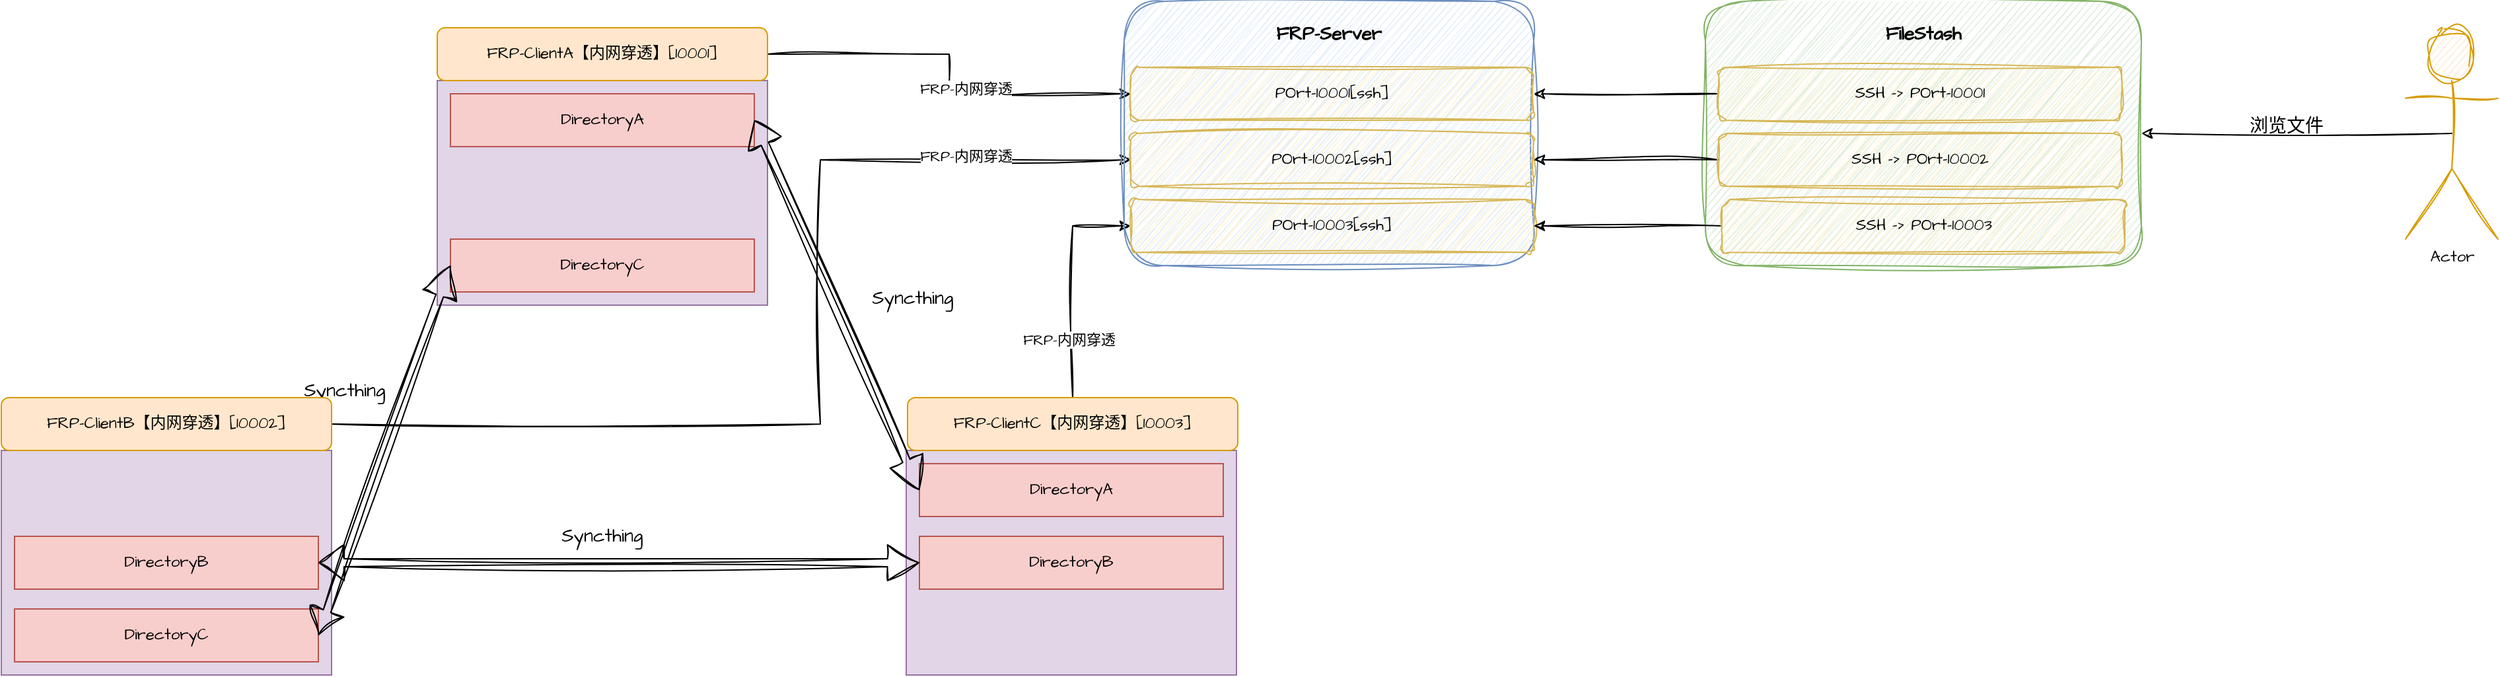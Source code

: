 <mxfile version="25.0.3">
  <diagram name="第 1 页" id="W1NaZzGZs_vzOwhi8Zwm">
    <mxGraphModel dx="1466" dy="929" grid="1" gridSize="10" guides="1" tooltips="1" connect="1" arrows="1" fold="1" page="1" pageScale="1" pageWidth="3200" pageHeight="2400" math="0" shadow="0">
      <root>
        <mxCell id="0" />
        <mxCell id="1" parent="0" />
        <mxCell id="Ddw5Nik--lQp2w7nQWTA-5" value="" style="rounded=0;whiteSpace=wrap;html=1;hachureGap=4;fontFamily=Architects Daughter;fontSource=https%3A%2F%2Ffonts.googleapis.com%2Fcss%3Ffamily%3DArchitects%2BDaughter;fillColor=#e1d5e7;strokeColor=#9673a6;" vertex="1" parent="1">
          <mxGeometry x="1120" y="680" width="250" height="170" as="geometry" />
        </mxCell>
        <mxCell id="Ddw5Nik--lQp2w7nQWTA-7" value="DirectoryA" style="rounded=0;whiteSpace=wrap;html=1;hachureGap=4;fontFamily=Architects Daughter;fontSource=https%3A%2F%2Ffonts.googleapis.com%2Fcss%3Ffamily%3DArchitects%2BDaughter;fillColor=#f8cecc;strokeColor=#b85450;" vertex="1" parent="1">
          <mxGeometry x="1130" y="690" width="230" height="40" as="geometry" />
        </mxCell>
        <mxCell id="Ddw5Nik--lQp2w7nQWTA-9" value="DirectoryC" style="rounded=0;whiteSpace=wrap;html=1;hachureGap=4;fontFamily=Architects Daughter;fontSource=https%3A%2F%2Ffonts.googleapis.com%2Fcss%3Ffamily%3DArchitects%2BDaughter;fillColor=#f8cecc;strokeColor=#b85450;" vertex="1" parent="1">
          <mxGeometry x="1130" y="800" width="230" height="40" as="geometry" />
        </mxCell>
        <mxCell id="Ddw5Nik--lQp2w7nQWTA-10" value="" style="rounded=0;whiteSpace=wrap;html=1;hachureGap=4;fontFamily=Architects Daughter;fontSource=https%3A%2F%2Ffonts.googleapis.com%2Fcss%3Ffamily%3DArchitects%2BDaughter;fillColor=#e1d5e7;strokeColor=#9673a6;" vertex="1" parent="1">
          <mxGeometry x="790" y="960" width="250" height="170" as="geometry" />
        </mxCell>
        <mxCell id="Ddw5Nik--lQp2w7nQWTA-12" value="DirectoryB" style="rounded=0;whiteSpace=wrap;html=1;hachureGap=4;fontFamily=Architects Daughter;fontSource=https%3A%2F%2Ffonts.googleapis.com%2Fcss%3Ffamily%3DArchitects%2BDaughter;fillColor=#f8cecc;strokeColor=#b85450;" vertex="1" parent="1">
          <mxGeometry x="800" y="1025" width="230" height="40" as="geometry" />
        </mxCell>
        <mxCell id="Ddw5Nik--lQp2w7nQWTA-13" value="DirectoryC" style="rounded=0;whiteSpace=wrap;html=1;hachureGap=4;fontFamily=Architects Daughter;fontSource=https%3A%2F%2Ffonts.googleapis.com%2Fcss%3Ffamily%3DArchitects%2BDaughter;fillColor=#f8cecc;strokeColor=#b85450;" vertex="1" parent="1">
          <mxGeometry x="800" y="1080" width="230" height="40" as="geometry" />
        </mxCell>
        <mxCell id="Ddw5Nik--lQp2w7nQWTA-14" value="" style="rounded=0;whiteSpace=wrap;html=1;hachureGap=4;fontFamily=Architects Daughter;fontSource=https%3A%2F%2Ffonts.googleapis.com%2Fcss%3Ffamily%3DArchitects%2BDaughter;fillColor=#e1d5e7;strokeColor=#9673a6;" vertex="1" parent="1">
          <mxGeometry x="1475" y="960" width="250" height="170" as="geometry" />
        </mxCell>
        <mxCell id="Ddw5Nik--lQp2w7nQWTA-15" value="DirectoryA" style="rounded=0;whiteSpace=wrap;html=1;hachureGap=4;fontFamily=Architects Daughter;fontSource=https%3A%2F%2Ffonts.googleapis.com%2Fcss%3Ffamily%3DArchitects%2BDaughter;fillColor=#f8cecc;strokeColor=#b85450;" vertex="1" parent="1">
          <mxGeometry x="1485" y="970" width="230" height="40" as="geometry" />
        </mxCell>
        <mxCell id="Ddw5Nik--lQp2w7nQWTA-16" value="DirectoryB" style="rounded=0;whiteSpace=wrap;html=1;hachureGap=4;fontFamily=Architects Daughter;fontSource=https%3A%2F%2Ffonts.googleapis.com%2Fcss%3Ffamily%3DArchitects%2BDaughter;fillColor=#f8cecc;strokeColor=#b85450;" vertex="1" parent="1">
          <mxGeometry x="1485" y="1025" width="230" height="40" as="geometry" />
        </mxCell>
        <mxCell id="Ddw5Nik--lQp2w7nQWTA-18" value="" style="shape=flexArrow;endArrow=classic;startArrow=classic;html=1;rounded=0;sketch=1;hachureGap=4;jiggle=2;curveFitting=1;fontFamily=Architects Daughter;fontSource=https%3A%2F%2Ffonts.googleapis.com%2Fcss%3Ffamily%3DArchitects%2BDaughter;width=6;endSize=7.56;entryX=0;entryY=0.5;entryDx=0;entryDy=0;exitX=1;exitY=0.5;exitDx=0;exitDy=0;" edge="1" parent="1" source="Ddw5Nik--lQp2w7nQWTA-13" target="Ddw5Nik--lQp2w7nQWTA-9">
          <mxGeometry width="100" height="100" relative="1" as="geometry">
            <mxPoint x="1030" y="1102" as="sourcePoint" />
            <mxPoint x="1460" y="1098" as="targetPoint" />
          </mxGeometry>
        </mxCell>
        <mxCell id="Ddw5Nik--lQp2w7nQWTA-19" value="" style="shape=flexArrow;endArrow=classic;startArrow=classic;html=1;rounded=0;sketch=1;hachureGap=4;jiggle=2;curveFitting=1;fontFamily=Architects Daughter;fontSource=https%3A%2F%2Ffonts.googleapis.com%2Fcss%3Ffamily%3DArchitects%2BDaughter;width=6;endSize=7.56;entryX=0;entryY=0.5;entryDx=0;entryDy=0;exitX=1;exitY=0.5;exitDx=0;exitDy=0;" edge="1" parent="1" source="Ddw5Nik--lQp2w7nQWTA-12" target="Ddw5Nik--lQp2w7nQWTA-16">
          <mxGeometry width="100" height="100" relative="1" as="geometry">
            <mxPoint x="1100" y="1120" as="sourcePoint" />
            <mxPoint x="1200" y="840" as="targetPoint" />
          </mxGeometry>
        </mxCell>
        <mxCell id="Ddw5Nik--lQp2w7nQWTA-20" value="" style="shape=flexArrow;endArrow=classic;startArrow=classic;html=1;rounded=0;sketch=1;hachureGap=4;jiggle=2;curveFitting=1;fontFamily=Architects Daughter;fontSource=https%3A%2F%2Ffonts.googleapis.com%2Fcss%3Ffamily%3DArchitects%2BDaughter;width=6;endSize=7.56;exitX=1;exitY=0.5;exitDx=0;exitDy=0;entryX=0;entryY=0.5;entryDx=0;entryDy=0;" edge="1" parent="1" source="Ddw5Nik--lQp2w7nQWTA-7" target="Ddw5Nik--lQp2w7nQWTA-15">
          <mxGeometry width="100" height="100" relative="1" as="geometry">
            <mxPoint x="1210" y="760" as="sourcePoint" />
            <mxPoint x="1665" y="760" as="targetPoint" />
          </mxGeometry>
        </mxCell>
        <mxCell id="Ddw5Nik--lQp2w7nQWTA-21" value="&lt;font style=&quot;font-size: 14px;&quot;&gt;Syncthing&lt;/font&gt;" style="text;html=1;align=center;verticalAlign=middle;whiteSpace=wrap;rounded=0;fontFamily=Architects Daughter;fontSource=https%3A%2F%2Ffonts.googleapis.com%2Fcss%3Ffamily%3DArchitects%2BDaughter;" vertex="1" parent="1">
          <mxGeometry x="1010" y="900" width="80" height="30" as="geometry" />
        </mxCell>
        <mxCell id="Ddw5Nik--lQp2w7nQWTA-23" value="&lt;font style=&quot;font-size: 14px;&quot;&gt;Syncthing&lt;/font&gt;" style="text;html=1;align=center;verticalAlign=middle;whiteSpace=wrap;rounded=0;fontFamily=Architects Daughter;fontSource=https%3A%2F%2Ffonts.googleapis.com%2Fcss%3Ffamily%3DArchitects%2BDaughter;" vertex="1" parent="1">
          <mxGeometry x="1205" y="1010" width="80" height="30" as="geometry" />
        </mxCell>
        <mxCell id="Ddw5Nik--lQp2w7nQWTA-24" value="&lt;font style=&quot;font-size: 14px;&quot;&gt;Syncthing&lt;/font&gt;" style="text;html=1;align=center;verticalAlign=middle;whiteSpace=wrap;rounded=0;fontFamily=Architects Daughter;fontSource=https%3A%2F%2Ffonts.googleapis.com%2Fcss%3Ffamily%3DArchitects%2BDaughter;" vertex="1" parent="1">
          <mxGeometry x="1440" y="830" width="80" height="30" as="geometry" />
        </mxCell>
        <mxCell id="Ddw5Nik--lQp2w7nQWTA-41" style="edgeStyle=orthogonalEdgeStyle;rounded=0;sketch=1;hachureGap=4;jiggle=2;curveFitting=1;orthogonalLoop=1;jettySize=auto;html=1;exitX=1;exitY=0.5;exitDx=0;exitDy=0;fontFamily=Architects Daughter;fontSource=https%3A%2F%2Ffonts.googleapis.com%2Fcss%3Ffamily%3DArchitects%2BDaughter;" edge="1" parent="1" source="Ddw5Nik--lQp2w7nQWTA-32" target="Ddw5Nik--lQp2w7nQWTA-38">
          <mxGeometry relative="1" as="geometry" />
        </mxCell>
        <mxCell id="Ddw5Nik--lQp2w7nQWTA-44" value="FRP-内网穿透" style="edgeLabel;html=1;align=center;verticalAlign=middle;resizable=0;points=[];sketch=1;hachureGap=4;jiggle=2;curveFitting=1;fontFamily=Architects Daughter;fontSource=https%3A%2F%2Ffonts.googleapis.com%2Fcss%3Ffamily%3DArchitects%2BDaughter;" vertex="1" connectable="0" parent="Ddw5Nik--lQp2w7nQWTA-41">
          <mxGeometry x="0.18" y="4" relative="1" as="geometry">
            <mxPoint as="offset" />
          </mxGeometry>
        </mxCell>
        <mxCell id="Ddw5Nik--lQp2w7nQWTA-32" value="FRP-ClientA【内网穿透】[10001]" style="rounded=1;whiteSpace=wrap;html=1;hachureGap=4;fontFamily=Architects Daughter;fontSource=https%3A%2F%2Ffonts.googleapis.com%2Fcss%3Ffamily%3DArchitects%2BDaughter;fillColor=#ffe6cc;strokeColor=#d79b00;" vertex="1" parent="1">
          <mxGeometry x="1120" y="640" width="250" height="40" as="geometry" />
        </mxCell>
        <mxCell id="Ddw5Nik--lQp2w7nQWTA-42" style="edgeStyle=orthogonalEdgeStyle;rounded=0;sketch=1;hachureGap=4;jiggle=2;curveFitting=1;orthogonalLoop=1;jettySize=auto;html=1;exitX=1;exitY=0.5;exitDx=0;exitDy=0;entryX=0;entryY=0.5;entryDx=0;entryDy=0;fontFamily=Architects Daughter;fontSource=https%3A%2F%2Ffonts.googleapis.com%2Fcss%3Ffamily%3DArchitects%2BDaughter;" edge="1" parent="1" source="Ddw5Nik--lQp2w7nQWTA-33" target="Ddw5Nik--lQp2w7nQWTA-39">
          <mxGeometry relative="1" as="geometry">
            <Array as="points">
              <mxPoint x="1410" y="940" />
              <mxPoint x="1410" y="740" />
            </Array>
          </mxGeometry>
        </mxCell>
        <mxCell id="Ddw5Nik--lQp2w7nQWTA-45" value="FRP-内网穿透" style="edgeLabel;html=1;align=center;verticalAlign=middle;resizable=0;points=[];sketch=1;hachureGap=4;jiggle=2;curveFitting=1;fontFamily=Architects Daughter;fontSource=https%3A%2F%2Ffonts.googleapis.com%2Fcss%3Ffamily%3DArchitects%2BDaughter;" vertex="1" connectable="0" parent="Ddw5Nik--lQp2w7nQWTA-42">
          <mxGeometry x="0.689" y="3" relative="1" as="geometry">
            <mxPoint as="offset" />
          </mxGeometry>
        </mxCell>
        <mxCell id="Ddw5Nik--lQp2w7nQWTA-33" value="FRP-ClientB【内网穿透】[10002]" style="rounded=1;whiteSpace=wrap;html=1;hachureGap=4;fontFamily=Architects Daughter;fontSource=https%3A%2F%2Ffonts.googleapis.com%2Fcss%3Ffamily%3DArchitects%2BDaughter;fillColor=#ffe6cc;strokeColor=#d79b00;" vertex="1" parent="1">
          <mxGeometry x="790" y="920" width="250" height="40" as="geometry" />
        </mxCell>
        <mxCell id="Ddw5Nik--lQp2w7nQWTA-43" style="edgeStyle=orthogonalEdgeStyle;rounded=0;sketch=1;hachureGap=4;jiggle=2;curveFitting=1;orthogonalLoop=1;jettySize=auto;html=1;exitX=0.5;exitY=0;exitDx=0;exitDy=0;entryX=0;entryY=0.5;entryDx=0;entryDy=0;fontFamily=Architects Daughter;fontSource=https%3A%2F%2Ffonts.googleapis.com%2Fcss%3Ffamily%3DArchitects%2BDaughter;" edge="1" parent="1" source="Ddw5Nik--lQp2w7nQWTA-34" target="Ddw5Nik--lQp2w7nQWTA-40">
          <mxGeometry relative="1" as="geometry" />
        </mxCell>
        <mxCell id="Ddw5Nik--lQp2w7nQWTA-46" value="FRP-内网穿透" style="edgeLabel;html=1;align=center;verticalAlign=middle;resizable=0;points=[];sketch=1;hachureGap=4;jiggle=2;curveFitting=1;fontFamily=Architects Daughter;fontSource=https%3A%2F%2Ffonts.googleapis.com%2Fcss%3Ffamily%3DArchitects%2BDaughter;" vertex="1" connectable="0" parent="Ddw5Nik--lQp2w7nQWTA-43">
          <mxGeometry x="-0.486" y="3" relative="1" as="geometry">
            <mxPoint as="offset" />
          </mxGeometry>
        </mxCell>
        <mxCell id="Ddw5Nik--lQp2w7nQWTA-34" value="FRP-ClientC【内网穿透】[10003]" style="rounded=1;whiteSpace=wrap;html=1;hachureGap=4;fontFamily=Architects Daughter;fontSource=https%3A%2F%2Ffonts.googleapis.com%2Fcss%3Ffamily%3DArchitects%2BDaughter;fillColor=#ffe6cc;strokeColor=#d79b00;" vertex="1" parent="1">
          <mxGeometry x="1476" y="920" width="250" height="40" as="geometry" />
        </mxCell>
        <mxCell id="Ddw5Nik--lQp2w7nQWTA-35" value="" style="rounded=1;whiteSpace=wrap;html=1;sketch=1;hachureGap=4;jiggle=2;curveFitting=1;fontFamily=Architects Daughter;fontSource=https%3A%2F%2Ffonts.googleapis.com%2Fcss%3Ffamily%3DArchitects%2BDaughter;fillColor=#dae8fc;strokeColor=#6c8ebf;" vertex="1" parent="1">
          <mxGeometry x="1640" y="620" width="310" height="200" as="geometry" />
        </mxCell>
        <mxCell id="Ddw5Nik--lQp2w7nQWTA-36" value="&lt;b&gt;&lt;font style=&quot;font-size: 14px;&quot;&gt;FRP-Server&lt;/font&gt;&lt;/b&gt;" style="text;html=1;align=center;verticalAlign=middle;whiteSpace=wrap;rounded=0;fontFamily=Architects Daughter;fontSource=https%3A%2F%2Ffonts.googleapis.com%2Fcss%3Ffamily%3DArchitects%2BDaughter;" vertex="1" parent="1">
          <mxGeometry x="1645" y="630" width="300" height="30" as="geometry" />
        </mxCell>
        <mxCell id="Ddw5Nik--lQp2w7nQWTA-38" value="POrt-10001[ssh]" style="rounded=1;whiteSpace=wrap;html=1;sketch=1;hachureGap=4;jiggle=2;curveFitting=1;fontFamily=Architects Daughter;fontSource=https%3A%2F%2Ffonts.googleapis.com%2Fcss%3Ffamily%3DArchitects%2BDaughter;fillColor=#fff2cc;strokeColor=#d6b656;" vertex="1" parent="1">
          <mxGeometry x="1645" y="670" width="305" height="40" as="geometry" />
        </mxCell>
        <mxCell id="Ddw5Nik--lQp2w7nQWTA-39" value="POrt-10002[ssh]" style="rounded=1;whiteSpace=wrap;html=1;sketch=1;hachureGap=4;jiggle=2;curveFitting=1;fontFamily=Architects Daughter;fontSource=https%3A%2F%2Ffonts.googleapis.com%2Fcss%3Ffamily%3DArchitects%2BDaughter;fillColor=#fff2cc;strokeColor=#d6b656;" vertex="1" parent="1">
          <mxGeometry x="1645" y="720" width="305" height="40" as="geometry" />
        </mxCell>
        <mxCell id="Ddw5Nik--lQp2w7nQWTA-40" value="POrt-10003[ssh]" style="rounded=1;whiteSpace=wrap;html=1;sketch=1;hachureGap=4;jiggle=2;curveFitting=1;fontFamily=Architects Daughter;fontSource=https%3A%2F%2Ffonts.googleapis.com%2Fcss%3Ffamily%3DArchitects%2BDaughter;fillColor=#fff2cc;strokeColor=#d6b656;" vertex="1" parent="1">
          <mxGeometry x="1645" y="770" width="305" height="40" as="geometry" />
        </mxCell>
        <mxCell id="Ddw5Nik--lQp2w7nQWTA-48" value="" style="rounded=1;whiteSpace=wrap;html=1;sketch=1;hachureGap=4;jiggle=2;curveFitting=1;fontFamily=Architects Daughter;fontSource=https%3A%2F%2Ffonts.googleapis.com%2Fcss%3Ffamily%3DArchitects%2BDaughter;fillColor=#d5e8d4;strokeColor=#82b366;" vertex="1" parent="1">
          <mxGeometry x="2080" y="620" width="330" height="200" as="geometry" />
        </mxCell>
        <mxCell id="Ddw5Nik--lQp2w7nQWTA-49" value="&lt;span style=&quot;font-size: 14px;&quot;&gt;&lt;b&gt;FileStash&lt;/b&gt;&lt;/span&gt;" style="text;html=1;align=center;verticalAlign=middle;whiteSpace=wrap;rounded=0;fontFamily=Architects Daughter;fontSource=https%3A%2F%2Ffonts.googleapis.com%2Fcss%3Ffamily%3DArchitects%2BDaughter;" vertex="1" parent="1">
          <mxGeometry x="2095" y="630" width="300" height="30" as="geometry" />
        </mxCell>
        <mxCell id="Ddw5Nik--lQp2w7nQWTA-53" style="edgeStyle=orthogonalEdgeStyle;rounded=0;sketch=1;hachureGap=4;jiggle=2;curveFitting=1;orthogonalLoop=1;jettySize=auto;html=1;exitX=0.5;exitY=0.5;exitDx=0;exitDy=0;exitPerimeter=0;entryX=1;entryY=0.5;entryDx=0;entryDy=0;fontFamily=Architects Daughter;fontSource=https%3A%2F%2Ffonts.googleapis.com%2Fcss%3Ffamily%3DArchitects%2BDaughter;" edge="1" parent="1" source="Ddw5Nik--lQp2w7nQWTA-50" target="Ddw5Nik--lQp2w7nQWTA-48">
          <mxGeometry relative="1" as="geometry" />
        </mxCell>
        <mxCell id="Ddw5Nik--lQp2w7nQWTA-50" value="Actor" style="shape=umlActor;verticalLabelPosition=bottom;verticalAlign=top;html=1;outlineConnect=0;sketch=1;hachureGap=4;jiggle=2;curveFitting=1;fontFamily=Architects Daughter;fontSource=https%3A%2F%2Ffonts.googleapis.com%2Fcss%3Ffamily%3DArchitects%2BDaughter;fillColor=#ffe6cc;strokeColor=#d79b00;" vertex="1" parent="1">
          <mxGeometry x="2610" y="640" width="70" height="160" as="geometry" />
        </mxCell>
        <mxCell id="Ddw5Nik--lQp2w7nQWTA-58" style="edgeStyle=orthogonalEdgeStyle;rounded=0;sketch=1;hachureGap=4;jiggle=2;curveFitting=1;orthogonalLoop=1;jettySize=auto;html=1;exitX=0;exitY=0.5;exitDx=0;exitDy=0;entryX=1;entryY=0.5;entryDx=0;entryDy=0;fontFamily=Architects Daughter;fontSource=https%3A%2F%2Ffonts.googleapis.com%2Fcss%3Ffamily%3DArchitects%2BDaughter;" edge="1" parent="1" source="Ddw5Nik--lQp2w7nQWTA-55" target="Ddw5Nik--lQp2w7nQWTA-38">
          <mxGeometry relative="1" as="geometry" />
        </mxCell>
        <mxCell id="Ddw5Nik--lQp2w7nQWTA-55" value="SSH -&amp;gt; POrt-10001" style="rounded=1;whiteSpace=wrap;html=1;sketch=1;hachureGap=4;jiggle=2;curveFitting=1;fontFamily=Architects Daughter;fontSource=https%3A%2F%2Ffonts.googleapis.com%2Fcss%3Ffamily%3DArchitects%2BDaughter;fillColor=#fff2cc;strokeColor=#d6b656;" vertex="1" parent="1">
          <mxGeometry x="2090" y="670" width="305" height="40" as="geometry" />
        </mxCell>
        <mxCell id="Ddw5Nik--lQp2w7nQWTA-59" style="edgeStyle=orthogonalEdgeStyle;rounded=0;sketch=1;hachureGap=4;jiggle=2;curveFitting=1;orthogonalLoop=1;jettySize=auto;html=1;exitX=0;exitY=0.5;exitDx=0;exitDy=0;entryX=1;entryY=0.5;entryDx=0;entryDy=0;fontFamily=Architects Daughter;fontSource=https%3A%2F%2Ffonts.googleapis.com%2Fcss%3Ffamily%3DArchitects%2BDaughter;" edge="1" parent="1" source="Ddw5Nik--lQp2w7nQWTA-56" target="Ddw5Nik--lQp2w7nQWTA-39">
          <mxGeometry relative="1" as="geometry" />
        </mxCell>
        <mxCell id="Ddw5Nik--lQp2w7nQWTA-56" value="SSH -&amp;gt;&amp;nbsp;POrt-10002" style="rounded=1;whiteSpace=wrap;html=1;sketch=1;hachureGap=4;jiggle=2;curveFitting=1;fontFamily=Architects Daughter;fontSource=https%3A%2F%2Ffonts.googleapis.com%2Fcss%3Ffamily%3DArchitects%2BDaughter;fillColor=#fff2cc;strokeColor=#d6b656;" vertex="1" parent="1">
          <mxGeometry x="2090" y="720" width="305" height="40" as="geometry" />
        </mxCell>
        <mxCell id="Ddw5Nik--lQp2w7nQWTA-60" style="edgeStyle=orthogonalEdgeStyle;rounded=0;sketch=1;hachureGap=4;jiggle=2;curveFitting=1;orthogonalLoop=1;jettySize=auto;html=1;exitX=0;exitY=0.5;exitDx=0;exitDy=0;entryX=1;entryY=0.5;entryDx=0;entryDy=0;fontFamily=Architects Daughter;fontSource=https%3A%2F%2Ffonts.googleapis.com%2Fcss%3Ffamily%3DArchitects%2BDaughter;" edge="1" parent="1" source="Ddw5Nik--lQp2w7nQWTA-57" target="Ddw5Nik--lQp2w7nQWTA-40">
          <mxGeometry relative="1" as="geometry" />
        </mxCell>
        <mxCell id="Ddw5Nik--lQp2w7nQWTA-57" value="SSH -&amp;gt;&amp;nbsp;POrt-10003" style="rounded=1;whiteSpace=wrap;html=1;sketch=1;hachureGap=4;jiggle=2;curveFitting=1;fontFamily=Architects Daughter;fontSource=https%3A%2F%2Ffonts.googleapis.com%2Fcss%3Ffamily%3DArchitects%2BDaughter;fillColor=#fff2cc;strokeColor=#d6b656;" vertex="1" parent="1">
          <mxGeometry x="2092.5" y="770" width="305" height="40" as="geometry" />
        </mxCell>
        <mxCell id="Ddw5Nik--lQp2w7nQWTA-61" value="&lt;font style=&quot;font-size: 14px;&quot;&gt;浏览文件&lt;/font&gt;" style="text;html=1;align=center;verticalAlign=middle;whiteSpace=wrap;rounded=0;fontFamily=Architects Daughter;fontSource=https%3A%2F%2Ffonts.googleapis.com%2Fcss%3Ffamily%3DArchitects%2BDaughter;" vertex="1" parent="1">
          <mxGeometry x="2490" y="700" width="60" height="30" as="geometry" />
        </mxCell>
      </root>
    </mxGraphModel>
  </diagram>
</mxfile>

